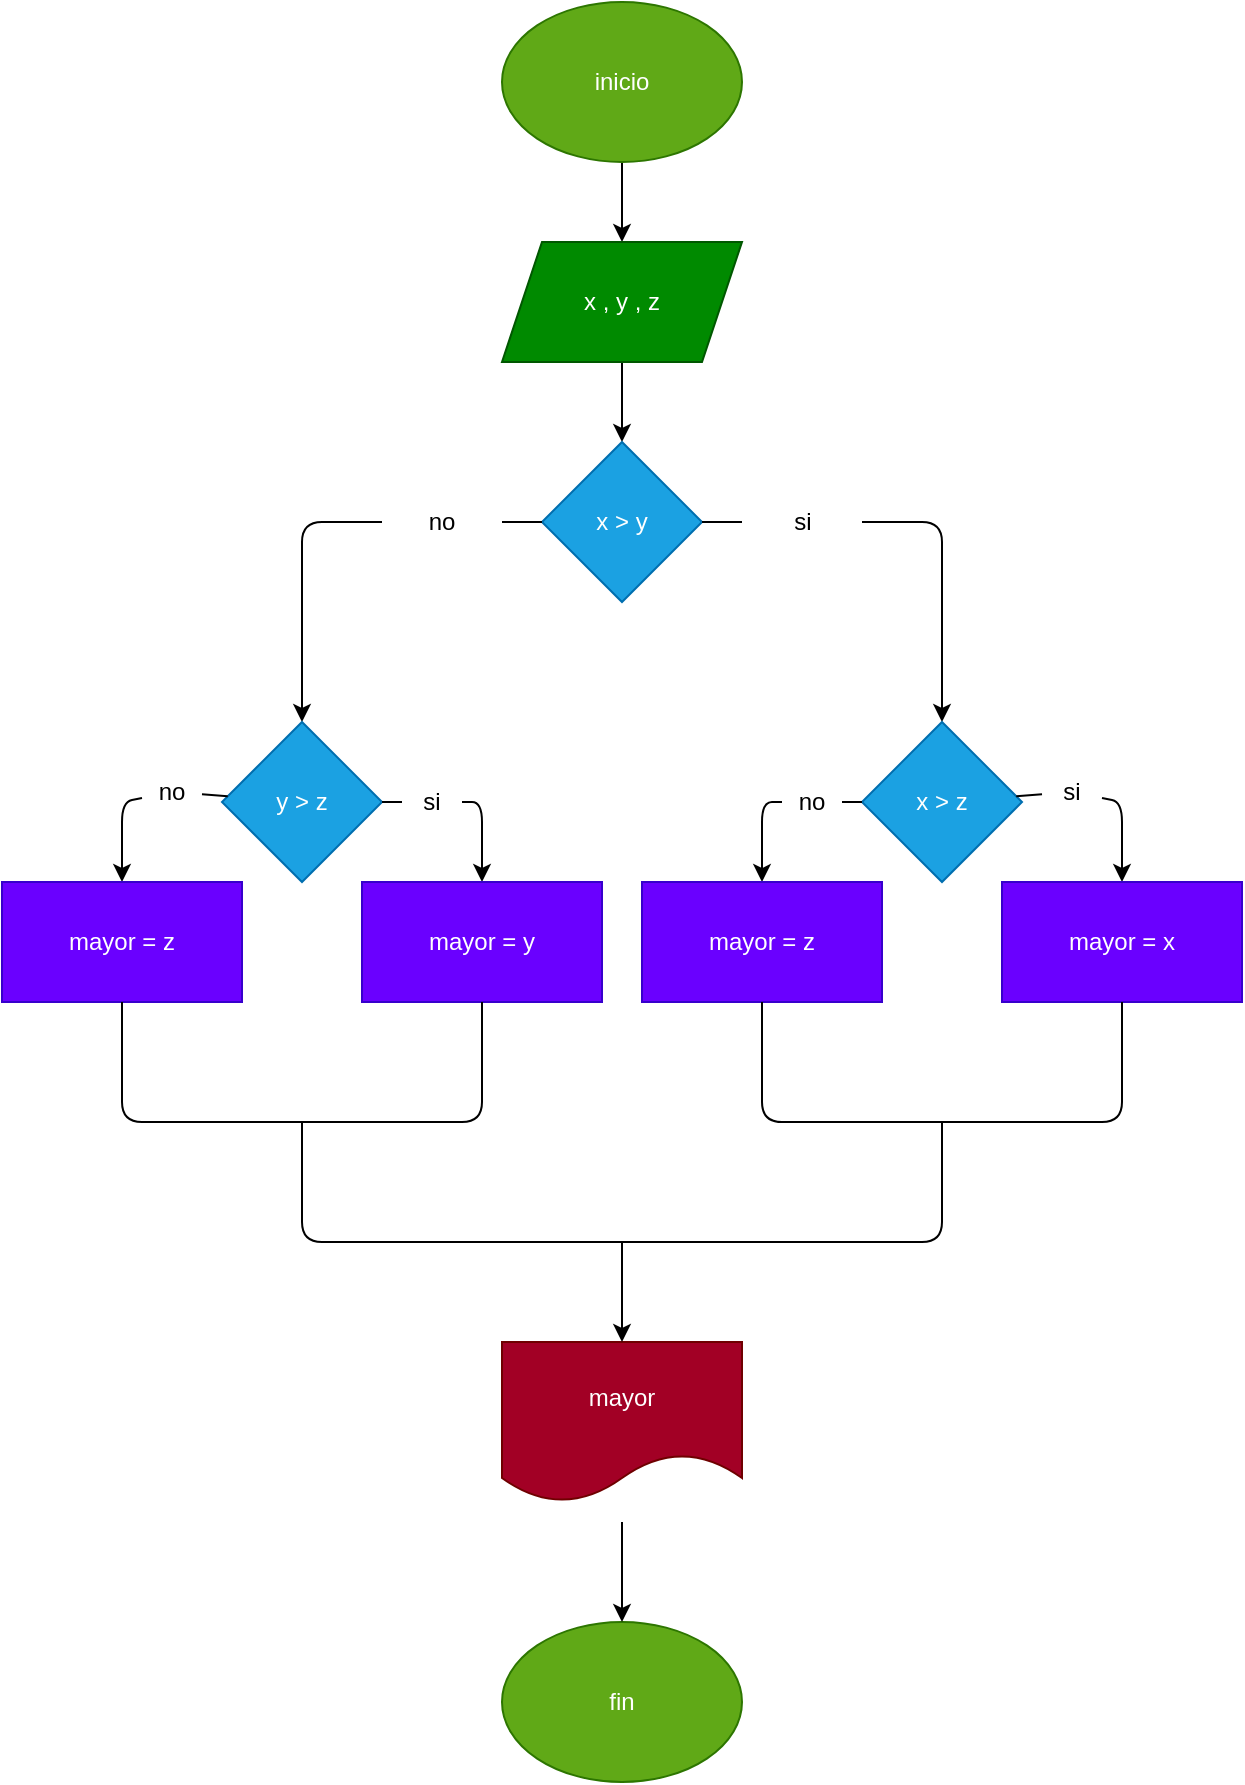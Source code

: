 <mxfile>
    <diagram id="BmToa2K3dPQQYw4pV8jZ" name="Página-1">
        <mxGraphModel dx="1389" dy="562" grid="1" gridSize="10" guides="1" tooltips="1" connect="1" arrows="1" fold="1" page="1" pageScale="1" pageWidth="827" pageHeight="1169" math="0" shadow="0">
            <root>
                <mxCell id="0"/>
                <mxCell id="1" parent="0"/>
                <mxCell id="4" value="" style="edgeStyle=none;html=1;" edge="1" parent="1" source="2" target="3">
                    <mxGeometry relative="1" as="geometry"/>
                </mxCell>
                <mxCell id="2" value="inicio" style="ellipse;whiteSpace=wrap;html=1;fillColor=#60a917;fontColor=#ffffff;strokeColor=#2D7600;" vertex="1" parent="1">
                    <mxGeometry x="180" width="120" height="80" as="geometry"/>
                </mxCell>
                <mxCell id="6" value="" style="edgeStyle=none;html=1;" edge="1" parent="1" source="3" target="5">
                    <mxGeometry relative="1" as="geometry"/>
                </mxCell>
                <mxCell id="3" value="x , y , z" style="shape=parallelogram;perimeter=parallelogramPerimeter;whiteSpace=wrap;html=1;fixedSize=1;fillColor=#008a00;fontColor=#ffffff;strokeColor=#005700;" vertex="1" parent="1">
                    <mxGeometry x="180" y="120" width="120" height="60" as="geometry"/>
                </mxCell>
                <mxCell id="8" value="" style="edgeStyle=none;html=1;startArrow=none;" edge="1" parent="1" target="7">
                    <mxGeometry relative="1" as="geometry">
                        <mxPoint x="360" y="260" as="sourcePoint"/>
                        <Array as="points">
                            <mxPoint x="400" y="260"/>
                        </Array>
                    </mxGeometry>
                </mxCell>
                <mxCell id="10" value="" style="edgeStyle=none;html=1;startArrow=none;" edge="1" parent="1" source="14" target="9">
                    <mxGeometry relative="1" as="geometry">
                        <Array as="points">
                            <mxPoint x="80" y="260"/>
                        </Array>
                    </mxGeometry>
                </mxCell>
                <mxCell id="5" value="x&amp;nbsp;&amp;gt; y" style="rhombus;whiteSpace=wrap;html=1;fillColor=#1ba1e2;fontColor=#ffffff;strokeColor=#006EAF;" vertex="1" parent="1">
                    <mxGeometry x="200" y="220" width="80" height="80" as="geometry"/>
                </mxCell>
                <mxCell id="17" value="" style="edgeStyle=none;html=1;startArrow=none;" edge="1" parent="1" source="24">
                    <mxGeometry relative="1" as="geometry">
                        <mxPoint x="310.0" y="440" as="targetPoint"/>
                        <Array as="points">
                            <mxPoint x="310" y="400"/>
                        </Array>
                    </mxGeometry>
                </mxCell>
                <mxCell id="19" value="" style="edgeStyle=none;html=1;startArrow=none;" edge="1" parent="1" source="22">
                    <mxGeometry relative="1" as="geometry">
                        <mxPoint x="490" y="440" as="targetPoint"/>
                        <Array as="points">
                            <mxPoint x="490" y="400"/>
                        </Array>
                    </mxGeometry>
                </mxCell>
                <mxCell id="7" value="x&amp;nbsp;&amp;gt; z" style="rhombus;whiteSpace=wrap;html=1;fillColor=#1ba1e2;fontColor=#ffffff;strokeColor=#006EAF;" vertex="1" parent="1">
                    <mxGeometry x="360" y="360" width="80" height="80" as="geometry"/>
                </mxCell>
                <mxCell id="27" value="" style="edgeStyle=none;html=1;startArrow=none;" edge="1" parent="1" source="32" target="26">
                    <mxGeometry relative="1" as="geometry">
                        <Array as="points">
                            <mxPoint x="170" y="400"/>
                        </Array>
                    </mxGeometry>
                </mxCell>
                <mxCell id="31" value="" style="edgeStyle=none;html=1;startArrow=none;" edge="1" parent="1" source="34" target="30">
                    <mxGeometry relative="1" as="geometry">
                        <Array as="points">
                            <mxPoint x="-10" y="400"/>
                        </Array>
                    </mxGeometry>
                </mxCell>
                <mxCell id="9" value="y&amp;nbsp;&amp;gt; z" style="rhombus;whiteSpace=wrap;html=1;fillColor=#1ba1e2;fontColor=#ffffff;strokeColor=#006EAF;" vertex="1" parent="1">
                    <mxGeometry x="40" y="360" width="80" height="80" as="geometry"/>
                </mxCell>
                <mxCell id="12" value="" style="edgeStyle=none;html=1;endArrow=none;" edge="1" parent="1" source="5">
                    <mxGeometry relative="1" as="geometry">
                        <mxPoint x="280" y="260" as="sourcePoint"/>
                        <mxPoint x="300" y="260" as="targetPoint"/>
                        <Array as="points"/>
                    </mxGeometry>
                </mxCell>
                <mxCell id="13" value="si" style="text;html=1;align=center;verticalAlign=middle;resizable=0;points=[];autosize=1;strokeColor=none;fillColor=none;" vertex="1" parent="1">
                    <mxGeometry x="320" y="250" width="20" height="20" as="geometry"/>
                </mxCell>
                <mxCell id="14" value="no" style="text;html=1;strokeColor=none;fillColor=none;align=center;verticalAlign=middle;whiteSpace=wrap;rounded=0;" vertex="1" parent="1">
                    <mxGeometry x="120" y="245" width="60" height="30" as="geometry"/>
                </mxCell>
                <mxCell id="15" value="" style="edgeStyle=none;html=1;endArrow=none;" edge="1" parent="1" source="5" target="14">
                    <mxGeometry relative="1" as="geometry">
                        <mxPoint x="200" y="260" as="sourcePoint"/>
                        <mxPoint x="80" y="360" as="targetPoint"/>
                        <Array as="points"/>
                    </mxGeometry>
                </mxCell>
                <mxCell id="20" value="mayor = z" style="rounded=0;whiteSpace=wrap;html=1;fillColor=#6a00ff;fontColor=#ffffff;strokeColor=#3700CC;" vertex="1" parent="1">
                    <mxGeometry x="250" y="440" width="120" height="60" as="geometry"/>
                </mxCell>
                <mxCell id="21" value="mayor = x" style="rounded=0;whiteSpace=wrap;html=1;fillColor=#6a00ff;fontColor=#ffffff;strokeColor=#3700CC;" vertex="1" parent="1">
                    <mxGeometry x="430" y="440" width="120" height="60" as="geometry"/>
                </mxCell>
                <mxCell id="22" value="si" style="text;html=1;strokeColor=none;fillColor=none;align=center;verticalAlign=middle;whiteSpace=wrap;rounded=0;" vertex="1" parent="1">
                    <mxGeometry x="450" y="380" width="30" height="30" as="geometry"/>
                </mxCell>
                <mxCell id="23" value="" style="edgeStyle=none;html=1;endArrow=none;" edge="1" parent="1" source="7" target="22">
                    <mxGeometry relative="1" as="geometry">
                        <mxPoint x="440" y="400" as="sourcePoint"/>
                        <mxPoint x="490" y="440" as="targetPoint"/>
                        <Array as="points"/>
                    </mxGeometry>
                </mxCell>
                <mxCell id="24" value="no" style="text;html=1;strokeColor=none;fillColor=none;align=center;verticalAlign=middle;whiteSpace=wrap;rounded=0;" vertex="1" parent="1">
                    <mxGeometry x="320" y="385" width="30" height="30" as="geometry"/>
                </mxCell>
                <mxCell id="25" value="" style="edgeStyle=none;html=1;endArrow=none;" edge="1" parent="1" source="7" target="24">
                    <mxGeometry relative="1" as="geometry">
                        <mxPoint x="360" y="400" as="sourcePoint"/>
                        <mxPoint x="310.0" y="440" as="targetPoint"/>
                        <Array as="points"/>
                    </mxGeometry>
                </mxCell>
                <mxCell id="26" value="mayor = y" style="whiteSpace=wrap;html=1;fillColor=#6a00ff;fontColor=#ffffff;strokeColor=#3700CC;" vertex="1" parent="1">
                    <mxGeometry x="110" y="440" width="120" height="60" as="geometry"/>
                </mxCell>
                <mxCell id="30" value="mayor = z" style="whiteSpace=wrap;html=1;fillColor=#6a00ff;fontColor=#ffffff;strokeColor=#3700CC;" vertex="1" parent="1">
                    <mxGeometry x="-70" y="440" width="120" height="60" as="geometry"/>
                </mxCell>
                <mxCell id="32" value="si" style="text;html=1;strokeColor=none;fillColor=none;align=center;verticalAlign=middle;whiteSpace=wrap;rounded=0;" vertex="1" parent="1">
                    <mxGeometry x="130" y="385" width="30" height="30" as="geometry"/>
                </mxCell>
                <mxCell id="33" value="" style="edgeStyle=none;html=1;endArrow=none;" edge="1" parent="1" source="9" target="32">
                    <mxGeometry relative="1" as="geometry">
                        <mxPoint x="120.0" y="400" as="sourcePoint"/>
                        <mxPoint x="170.0" y="440" as="targetPoint"/>
                        <Array as="points"/>
                    </mxGeometry>
                </mxCell>
                <mxCell id="34" value="no" style="text;html=1;strokeColor=none;fillColor=none;align=center;verticalAlign=middle;whiteSpace=wrap;rounded=0;" vertex="1" parent="1">
                    <mxGeometry y="380" width="30" height="30" as="geometry"/>
                </mxCell>
                <mxCell id="35" value="" style="edgeStyle=none;html=1;endArrow=none;" edge="1" parent="1" source="9" target="34">
                    <mxGeometry relative="1" as="geometry">
                        <mxPoint x="40.0" y="400" as="sourcePoint"/>
                        <mxPoint x="-10.0" y="440" as="targetPoint"/>
                        <Array as="points"/>
                    </mxGeometry>
                </mxCell>
                <mxCell id="36" value="mayor" style="shape=document;whiteSpace=wrap;html=1;boundedLbl=1;fillColor=#a20025;fontColor=#ffffff;strokeColor=#6F0000;" vertex="1" parent="1">
                    <mxGeometry x="180" y="670" width="120" height="80" as="geometry"/>
                </mxCell>
                <mxCell id="37" value="" style="endArrow=none;html=1;entryX=0.5;entryY=1;entryDx=0;entryDy=0;" edge="1" parent="1" target="30">
                    <mxGeometry width="50" height="50" relative="1" as="geometry">
                        <mxPoint x="80" y="560" as="sourcePoint"/>
                        <mxPoint x="270" y="620" as="targetPoint"/>
                        <Array as="points">
                            <mxPoint x="-10" y="560"/>
                        </Array>
                    </mxGeometry>
                </mxCell>
                <mxCell id="38" value="" style="endArrow=none;html=1;entryX=0.5;entryY=1;entryDx=0;entryDy=0;" edge="1" parent="1" target="26">
                    <mxGeometry width="50" height="50" relative="1" as="geometry">
                        <mxPoint x="80" y="560" as="sourcePoint"/>
                        <mxPoint x="270" y="620" as="targetPoint"/>
                        <Array as="points">
                            <mxPoint x="170" y="560"/>
                        </Array>
                    </mxGeometry>
                </mxCell>
                <mxCell id="39" value="" style="endArrow=none;html=1;entryX=0.5;entryY=1;entryDx=0;entryDy=0;" edge="1" parent="1" target="21">
                    <mxGeometry width="50" height="50" relative="1" as="geometry">
                        <mxPoint x="400" y="560" as="sourcePoint"/>
                        <mxPoint x="340" y="620" as="targetPoint"/>
                        <Array as="points">
                            <mxPoint x="490" y="560"/>
                        </Array>
                    </mxGeometry>
                </mxCell>
                <mxCell id="40" value="" style="endArrow=none;html=1;entryX=0.5;entryY=1;entryDx=0;entryDy=0;" edge="1" parent="1" target="20">
                    <mxGeometry width="50" height="50" relative="1" as="geometry">
                        <mxPoint x="400" y="560" as="sourcePoint"/>
                        <mxPoint x="340" y="620" as="targetPoint"/>
                        <Array as="points">
                            <mxPoint x="310" y="560"/>
                        </Array>
                    </mxGeometry>
                </mxCell>
                <mxCell id="41" value="" style="endArrow=none;html=1;" edge="1" parent="1">
                    <mxGeometry width="50" height="50" relative="1" as="geometry">
                        <mxPoint x="240" y="620" as="sourcePoint"/>
                        <mxPoint x="400" y="560" as="targetPoint"/>
                        <Array as="points">
                            <mxPoint x="400" y="620"/>
                        </Array>
                    </mxGeometry>
                </mxCell>
                <mxCell id="42" value="" style="endArrow=none;html=1;" edge="1" parent="1">
                    <mxGeometry width="50" height="50" relative="1" as="geometry">
                        <mxPoint x="240" y="620" as="sourcePoint"/>
                        <mxPoint x="80" y="560" as="targetPoint"/>
                        <Array as="points">
                            <mxPoint x="80" y="620"/>
                        </Array>
                    </mxGeometry>
                </mxCell>
                <mxCell id="43" value="" style="endArrow=classic;html=1;entryX=0.5;entryY=0;entryDx=0;entryDy=0;" edge="1" parent="1" target="36">
                    <mxGeometry width="50" height="50" relative="1" as="geometry">
                        <mxPoint x="240" y="620" as="sourcePoint"/>
                        <mxPoint x="280" y="620" as="targetPoint"/>
                    </mxGeometry>
                </mxCell>
                <mxCell id="49" value="fin" style="ellipse;whiteSpace=wrap;html=1;fillColor=#60a917;fontColor=#ffffff;strokeColor=#2D7600;" vertex="1" parent="1">
                    <mxGeometry x="180" y="810" width="120" height="80" as="geometry"/>
                </mxCell>
                <mxCell id="50" value="" style="endArrow=classic;html=1;entryX=0.5;entryY=0;entryDx=0;entryDy=0;" edge="1" parent="1" target="49">
                    <mxGeometry width="50" height="50" relative="1" as="geometry">
                        <mxPoint x="240" y="760" as="sourcePoint"/>
                        <mxPoint x="280" y="620" as="targetPoint"/>
                    </mxGeometry>
                </mxCell>
            </root>
        </mxGraphModel>
    </diagram>
</mxfile>